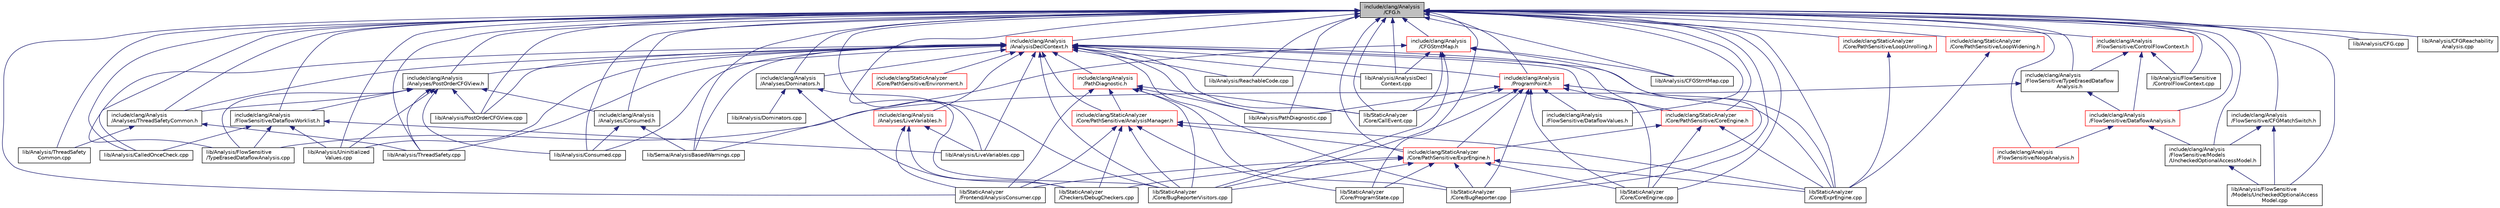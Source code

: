 digraph "include/clang/Analysis/CFG.h"
{
 // LATEX_PDF_SIZE
  bgcolor="transparent";
  edge [fontname="Helvetica",fontsize="10",labelfontname="Helvetica",labelfontsize="10"];
  node [fontname="Helvetica",fontsize="10",shape=record];
  Node1 [label="include/clang/Analysis\l/CFG.h",height=0.2,width=0.4,color="black", fillcolor="grey75", style="filled", fontcolor="black",tooltip=" "];
  Node1 -> Node2 [dir="back",color="midnightblue",fontsize="10",style="solid",fontname="Helvetica"];
  Node2 [label="include/clang/Analysis\l/Analyses/Consumed.h",height=0.2,width=0.4,color="black",URL="$Consumed_8h.html",tooltip=" "];
  Node2 -> Node3 [dir="back",color="midnightblue",fontsize="10",style="solid",fontname="Helvetica"];
  Node3 [label="lib/Analysis/Consumed.cpp",height=0.2,width=0.4,color="black",URL="$Consumed_8cpp.html",tooltip=" "];
  Node2 -> Node4 [dir="back",color="midnightblue",fontsize="10",style="solid",fontname="Helvetica"];
  Node4 [label="lib/Sema/AnalysisBasedWarnings.cpp",height=0.2,width=0.4,color="black",URL="$AnalysisBasedWarnings_8cpp.html",tooltip=" "];
  Node1 -> Node5 [dir="back",color="midnightblue",fontsize="10",style="solid",fontname="Helvetica"];
  Node5 [label="include/clang/Analysis\l/Analyses/Dominators.h",height=0.2,width=0.4,color="black",URL="$Dominators_8h.html",tooltip=" "];
  Node5 -> Node6 [dir="back",color="midnightblue",fontsize="10",style="solid",fontname="Helvetica"];
  Node6 [label="lib/Analysis/Dominators.cpp",height=0.2,width=0.4,color="black",URL="$Dominators_8cpp.html",tooltip=" "];
  Node5 -> Node7 [dir="back",color="midnightblue",fontsize="10",style="solid",fontname="Helvetica"];
  Node7 [label="lib/StaticAnalyzer\l/Checkers/DebugCheckers.cpp",height=0.2,width=0.4,color="black",URL="$DebugCheckers_8cpp.html",tooltip=" "];
  Node5 -> Node8 [dir="back",color="midnightblue",fontsize="10",style="solid",fontname="Helvetica"];
  Node8 [label="lib/StaticAnalyzer\l/Core/BugReporterVisitors.cpp",height=0.2,width=0.4,color="black",URL="$BugReporterVisitors_8cpp.html",tooltip=" "];
  Node1 -> Node9 [dir="back",color="midnightblue",fontsize="10",style="solid",fontname="Helvetica"];
  Node9 [label="include/clang/Analysis\l/Analyses/PostOrderCFGView.h",height=0.2,width=0.4,color="black",URL="$PostOrderCFGView_8h.html",tooltip=" "];
  Node9 -> Node2 [dir="back",color="midnightblue",fontsize="10",style="solid",fontname="Helvetica"];
  Node9 -> Node10 [dir="back",color="midnightblue",fontsize="10",style="solid",fontname="Helvetica"];
  Node10 [label="include/clang/Analysis\l/Analyses/ThreadSafetyCommon.h",height=0.2,width=0.4,color="black",URL="$ThreadSafetyCommon_8h.html",tooltip=" "];
  Node10 -> Node11 [dir="back",color="midnightblue",fontsize="10",style="solid",fontname="Helvetica"];
  Node11 [label="lib/Analysis/ThreadSafety.cpp",height=0.2,width=0.4,color="black",URL="$ThreadSafety_8cpp.html",tooltip=" "];
  Node10 -> Node12 [dir="back",color="midnightblue",fontsize="10",style="solid",fontname="Helvetica"];
  Node12 [label="lib/Analysis/ThreadSafety\lCommon.cpp",height=0.2,width=0.4,color="black",URL="$ThreadSafetyCommon_8cpp.html",tooltip=" "];
  Node9 -> Node13 [dir="back",color="midnightblue",fontsize="10",style="solid",fontname="Helvetica"];
  Node13 [label="include/clang/Analysis\l/FlowSensitive/DataflowWorklist.h",height=0.2,width=0.4,color="black",URL="$DataflowWorklist_8h.html",tooltip=" "];
  Node13 -> Node14 [dir="back",color="midnightblue",fontsize="10",style="solid",fontname="Helvetica"];
  Node14 [label="lib/Analysis/CalledOnceCheck.cpp",height=0.2,width=0.4,color="black",URL="$CalledOnceCheck_8cpp.html",tooltip=" "];
  Node13 -> Node15 [dir="back",color="midnightblue",fontsize="10",style="solid",fontname="Helvetica"];
  Node15 [label="lib/Analysis/FlowSensitive\l/TypeErasedDataflowAnalysis.cpp",height=0.2,width=0.4,color="black",URL="$TypeErasedDataflowAnalysis_8cpp.html",tooltip=" "];
  Node13 -> Node16 [dir="back",color="midnightblue",fontsize="10",style="solid",fontname="Helvetica"];
  Node16 [label="lib/Analysis/LiveVariables.cpp",height=0.2,width=0.4,color="black",URL="$LiveVariables_8cpp.html",tooltip=" "];
  Node13 -> Node17 [dir="back",color="midnightblue",fontsize="10",style="solid",fontname="Helvetica"];
  Node17 [label="lib/Analysis/Uninitialized\lValues.cpp",height=0.2,width=0.4,color="black",URL="$UninitializedValues_8cpp.html",tooltip=" "];
  Node9 -> Node3 [dir="back",color="midnightblue",fontsize="10",style="solid",fontname="Helvetica"];
  Node9 -> Node15 [dir="back",color="midnightblue",fontsize="10",style="solid",fontname="Helvetica"];
  Node9 -> Node18 [dir="back",color="midnightblue",fontsize="10",style="solid",fontname="Helvetica"];
  Node18 [label="lib/Analysis/PostOrderCFGView.cpp",height=0.2,width=0.4,color="black",URL="$PostOrderCFGView_8cpp.html",tooltip=" "];
  Node9 -> Node11 [dir="back",color="midnightblue",fontsize="10",style="solid",fontname="Helvetica"];
  Node9 -> Node17 [dir="back",color="midnightblue",fontsize="10",style="solid",fontname="Helvetica"];
  Node1 -> Node10 [dir="back",color="midnightblue",fontsize="10",style="solid",fontname="Helvetica"];
  Node1 -> Node19 [dir="back",color="midnightblue",fontsize="10",style="solid",fontname="Helvetica"];
  Node19 [label="include/clang/Analysis\l/AnalysisDeclContext.h",height=0.2,width=0.4,color="red",URL="$AnalysisDeclContext_8h.html",tooltip=" "];
  Node19 -> Node5 [dir="back",color="midnightblue",fontsize="10",style="solid",fontname="Helvetica"];
  Node19 -> Node20 [dir="back",color="midnightblue",fontsize="10",style="solid",fontname="Helvetica"];
  Node20 [label="include/clang/Analysis\l/Analyses/LiveVariables.h",height=0.2,width=0.4,color="red",URL="$LiveVariables_8h.html",tooltip=" "];
  Node20 -> Node16 [dir="back",color="midnightblue",fontsize="10",style="solid",fontname="Helvetica"];
  Node20 -> Node7 [dir="back",color="midnightblue",fontsize="10",style="solid",fontname="Helvetica"];
  Node20 -> Node25 [dir="back",color="midnightblue",fontsize="10",style="solid",fontname="Helvetica"];
  Node25 [label="lib/StaticAnalyzer\l/Frontend/AnalysisConsumer.cpp",height=0.2,width=0.4,color="black",URL="$AnalysisConsumer_8cpp.html",tooltip=" "];
  Node19 -> Node9 [dir="back",color="midnightblue",fontsize="10",style="solid",fontname="Helvetica"];
  Node19 -> Node10 [dir="back",color="midnightblue",fontsize="10",style="solid",fontname="Helvetica"];
  Node19 -> Node26 [dir="back",color="midnightblue",fontsize="10",style="solid",fontname="Helvetica"];
  Node26 [label="include/clang/Analysis\l/PathDiagnostic.h",height=0.2,width=0.4,color="red",URL="$PathDiagnostic_8h.html",tooltip=" "];
  Node26 -> Node69 [dir="back",color="midnightblue",fontsize="10",style="solid",fontname="Helvetica"];
  Node69 [label="include/clang/StaticAnalyzer\l/Core/PathSensitive/AnalysisManager.h",height=0.2,width=0.4,color="red",URL="$AnalysisManager_8h.html",tooltip=" "];
  Node69 -> Node70 [dir="back",color="midnightblue",fontsize="10",style="solid",fontname="Helvetica"];
  Node70 [label="include/clang/StaticAnalyzer\l/Core/PathSensitive/ExprEngine.h",height=0.2,width=0.4,color="red",URL="$ExprEngine_8h.html",tooltip=" "];
  Node70 -> Node7 [dir="back",color="midnightblue",fontsize="10",style="solid",fontname="Helvetica"];
  Node70 -> Node201 [dir="back",color="midnightblue",fontsize="10",style="solid",fontname="Helvetica"];
  Node201 [label="lib/StaticAnalyzer\l/Core/BugReporter.cpp",height=0.2,width=0.4,color="black",URL="$BugReporter_8cpp.html",tooltip=" "];
  Node70 -> Node8 [dir="back",color="midnightblue",fontsize="10",style="solid",fontname="Helvetica"];
  Node70 -> Node202 [dir="back",color="midnightblue",fontsize="10",style="solid",fontname="Helvetica"];
  Node202 [label="lib/StaticAnalyzer\l/Core/CoreEngine.cpp",height=0.2,width=0.4,color="black",URL="$CoreEngine_8cpp.html",tooltip=" "];
  Node70 -> Node148 [dir="back",color="midnightblue",fontsize="10",style="solid",fontname="Helvetica"];
  Node148 [label="lib/StaticAnalyzer\l/Core/ExprEngine.cpp",height=0.2,width=0.4,color="black",URL="$ExprEngine_8cpp.html",tooltip=" "];
  Node70 -> Node152 [dir="back",color="midnightblue",fontsize="10",style="solid",fontname="Helvetica"];
  Node152 [label="lib/StaticAnalyzer\l/Core/ProgramState.cpp",height=0.2,width=0.4,color="black",URL="$ProgramState_8cpp.html",tooltip=" "];
  Node70 -> Node25 [dir="back",color="midnightblue",fontsize="10",style="solid",fontname="Helvetica"];
  Node69 -> Node7 [dir="back",color="midnightblue",fontsize="10",style="solid",fontname="Helvetica"];
  Node69 -> Node8 [dir="back",color="midnightblue",fontsize="10",style="solid",fontname="Helvetica"];
  Node69 -> Node148 [dir="back",color="midnightblue",fontsize="10",style="solid",fontname="Helvetica"];
  Node69 -> Node152 [dir="back",color="midnightblue",fontsize="10",style="solid",fontname="Helvetica"];
  Node69 -> Node25 [dir="back",color="midnightblue",fontsize="10",style="solid",fontname="Helvetica"];
  Node26 -> Node242 [dir="back",color="midnightblue",fontsize="10",style="solid",fontname="Helvetica"];
  Node242 [label="lib/Analysis/PathDiagnostic.cpp",height=0.2,width=0.4,color="black",URL="$PathDiagnostic_8cpp.html",tooltip=" "];
  Node26 -> Node201 [dir="back",color="midnightblue",fontsize="10",style="solid",fontname="Helvetica"];
  Node26 -> Node8 [dir="back",color="midnightblue",fontsize="10",style="solid",fontname="Helvetica"];
  Node26 -> Node102 [dir="back",color="midnightblue",fontsize="10",style="solid",fontname="Helvetica"];
  Node102 [label="lib/StaticAnalyzer\l/Core/CallEvent.cpp",height=0.2,width=0.4,color="black",URL="$CallEvent_8cpp.html",tooltip=" "];
  Node26 -> Node25 [dir="back",color="midnightblue",fontsize="10",style="solid",fontname="Helvetica"];
  Node19 -> Node243 [dir="back",color="midnightblue",fontsize="10",style="solid",fontname="Helvetica"];
  Node243 [label="include/clang/Analysis\l/ProgramPoint.h",height=0.2,width=0.4,color="red",URL="$ProgramPoint_8h.html",tooltip=" "];
  Node243 -> Node244 [dir="back",color="midnightblue",fontsize="10",style="solid",fontname="Helvetica"];
  Node244 [label="include/clang/Analysis\l/FlowSensitive/DataflowValues.h",height=0.2,width=0.4,color="black",URL="$DataflowValues_8h.html",tooltip=" "];
  Node243 -> Node227 [dir="back",color="midnightblue",fontsize="10",style="solid",fontname="Helvetica"];
  Node227 [label="include/clang/StaticAnalyzer\l/Core/PathSensitive/CoreEngine.h",height=0.2,width=0.4,color="red",URL="$CoreEngine_8h.html",tooltip=" "];
  Node227 -> Node70 [dir="back",color="midnightblue",fontsize="10",style="solid",fontname="Helvetica"];
  Node227 -> Node202 [dir="back",color="midnightblue",fontsize="10",style="solid",fontname="Helvetica"];
  Node227 -> Node148 [dir="back",color="midnightblue",fontsize="10",style="solid",fontname="Helvetica"];
  Node243 -> Node70 [dir="back",color="midnightblue",fontsize="10",style="solid",fontname="Helvetica"];
  Node243 -> Node242 [dir="back",color="midnightblue",fontsize="10",style="solid",fontname="Helvetica"];
  Node243 -> Node201 [dir="back",color="midnightblue",fontsize="10",style="solid",fontname="Helvetica"];
  Node243 -> Node8 [dir="back",color="midnightblue",fontsize="10",style="solid",fontname="Helvetica"];
  Node243 -> Node102 [dir="back",color="midnightblue",fontsize="10",style="solid",fontname="Helvetica"];
  Node243 -> Node202 [dir="back",color="midnightblue",fontsize="10",style="solid",fontname="Helvetica"];
  Node243 -> Node148 [dir="back",color="midnightblue",fontsize="10",style="solid",fontname="Helvetica"];
  Node19 -> Node69 [dir="back",color="midnightblue",fontsize="10",style="solid",fontname="Helvetica"];
  Node19 -> Node227 [dir="back",color="midnightblue",fontsize="10",style="solid",fontname="Helvetica"];
  Node19 -> Node260 [dir="back",color="midnightblue",fontsize="10",style="solid",fontname="Helvetica"];
  Node260 [label="include/clang/StaticAnalyzer\l/Core/PathSensitive/Environment.h",height=0.2,width=0.4,color="red",URL="$Environment_8h.html",tooltip=" "];
  Node19 -> Node288 [dir="back",color="midnightblue",fontsize="10",style="solid",fontname="Helvetica"];
  Node288 [label="lib/Analysis/AnalysisDecl\lContext.cpp",height=0.2,width=0.4,color="black",URL="$AnalysisDeclContext_8cpp.html",tooltip=" "];
  Node19 -> Node14 [dir="back",color="midnightblue",fontsize="10",style="solid",fontname="Helvetica"];
  Node19 -> Node3 [dir="back",color="midnightblue",fontsize="10",style="solid",fontname="Helvetica"];
  Node19 -> Node16 [dir="back",color="midnightblue",fontsize="10",style="solid",fontname="Helvetica"];
  Node19 -> Node242 [dir="back",color="midnightblue",fontsize="10",style="solid",fontname="Helvetica"];
  Node19 -> Node18 [dir="back",color="midnightblue",fontsize="10",style="solid",fontname="Helvetica"];
  Node19 -> Node289 [dir="back",color="midnightblue",fontsize="10",style="solid",fontname="Helvetica"];
  Node289 [label="lib/Analysis/ReachableCode.cpp",height=0.2,width=0.4,color="black",URL="$ReachableCode_8cpp.html",tooltip=" "];
  Node19 -> Node11 [dir="back",color="midnightblue",fontsize="10",style="solid",fontname="Helvetica"];
  Node19 -> Node17 [dir="back",color="midnightblue",fontsize="10",style="solid",fontname="Helvetica"];
  Node19 -> Node4 [dir="back",color="midnightblue",fontsize="10",style="solid",fontname="Helvetica"];
  Node19 -> Node201 [dir="back",color="midnightblue",fontsize="10",style="solid",fontname="Helvetica"];
  Node19 -> Node8 [dir="back",color="midnightblue",fontsize="10",style="solid",fontname="Helvetica"];
  Node19 -> Node102 [dir="back",color="midnightblue",fontsize="10",style="solid",fontname="Helvetica"];
  Node19 -> Node202 [dir="back",color="midnightblue",fontsize="10",style="solid",fontname="Helvetica"];
  Node19 -> Node148 [dir="back",color="midnightblue",fontsize="10",style="solid",fontname="Helvetica"];
  Node1 -> Node291 [dir="back",color="midnightblue",fontsize="10",style="solid",fontname="Helvetica"];
  Node291 [label="include/clang/Analysis\l/CFGStmtMap.h",height=0.2,width=0.4,color="red",URL="$CFGStmtMap_8h.html",tooltip=" "];
  Node291 -> Node288 [dir="back",color="midnightblue",fontsize="10",style="solid",fontname="Helvetica"];
  Node291 -> Node292 [dir="back",color="midnightblue",fontsize="10",style="solid",fontname="Helvetica"];
  Node292 [label="lib/Analysis/CFGStmtMap.cpp",height=0.2,width=0.4,color="black",URL="$CFGStmtMap_8cpp.html",tooltip=" "];
  Node291 -> Node4 [dir="back",color="midnightblue",fontsize="10",style="solid",fontname="Helvetica"];
  Node291 -> Node201 [dir="back",color="midnightblue",fontsize="10",style="solid",fontname="Helvetica"];
  Node291 -> Node8 [dir="back",color="midnightblue",fontsize="10",style="solid",fontname="Helvetica"];
  Node291 -> Node102 [dir="back",color="midnightblue",fontsize="10",style="solid",fontname="Helvetica"];
  Node1 -> Node293 [dir="back",color="midnightblue",fontsize="10",style="solid",fontname="Helvetica"];
  Node293 [label="include/clang/Analysis\l/FlowSensitive/CFGMatchSwitch.h",height=0.2,width=0.4,color="black",URL="$CFGMatchSwitch_8h.html",tooltip=" "];
  Node293 -> Node294 [dir="back",color="midnightblue",fontsize="10",style="solid",fontname="Helvetica"];
  Node294 [label="include/clang/Analysis\l/FlowSensitive/Models\l/UncheckedOptionalAccessModel.h",height=0.2,width=0.4,color="black",URL="$UncheckedOptionalAccessModel_8h.html",tooltip=" "];
  Node294 -> Node295 [dir="back",color="midnightblue",fontsize="10",style="solid",fontname="Helvetica"];
  Node295 [label="lib/Analysis/FlowSensitive\l/Models/UncheckedOptionalAccess\lModel.cpp",height=0.2,width=0.4,color="black",URL="$UncheckedOptionalAccessModel_8cpp.html",tooltip=" "];
  Node293 -> Node295 [dir="back",color="midnightblue",fontsize="10",style="solid",fontname="Helvetica"];
  Node1 -> Node296 [dir="back",color="midnightblue",fontsize="10",style="solid",fontname="Helvetica"];
  Node296 [label="include/clang/Analysis\l/FlowSensitive/ControlFlowContext.h",height=0.2,width=0.4,color="red",URL="$ControlFlowContext_8h.html",tooltip=" "];
  Node296 -> Node297 [dir="back",color="midnightblue",fontsize="10",style="solid",fontname="Helvetica"];
  Node297 [label="include/clang/Analysis\l/FlowSensitive/DataflowAnalysis.h",height=0.2,width=0.4,color="red",URL="$DataflowAnalysis_8h.html",tooltip=" "];
  Node297 -> Node294 [dir="back",color="midnightblue",fontsize="10",style="solid",fontname="Helvetica"];
  Node297 -> Node301 [dir="back",color="midnightblue",fontsize="10",style="solid",fontname="Helvetica"];
  Node301 [label="include/clang/Analysis\l/FlowSensitive/NoopAnalysis.h",height=0.2,width=0.4,color="red",URL="$NoopAnalysis_8h.html",tooltip=" "];
  Node296 -> Node307 [dir="back",color="midnightblue",fontsize="10",style="solid",fontname="Helvetica"];
  Node307 [label="include/clang/Analysis\l/FlowSensitive/TypeErasedDataflow\lAnalysis.h",height=0.2,width=0.4,color="black",URL="$TypeErasedDataflowAnalysis_8h.html",tooltip=" "];
  Node307 -> Node297 [dir="back",color="midnightblue",fontsize="10",style="solid",fontname="Helvetica"];
  Node307 -> Node15 [dir="back",color="midnightblue",fontsize="10",style="solid",fontname="Helvetica"];
  Node296 -> Node310 [dir="back",color="midnightblue",fontsize="10",style="solid",fontname="Helvetica"];
  Node310 [label="lib/Analysis/FlowSensitive\l/ControlFlowContext.cpp",height=0.2,width=0.4,color="black",URL="$ControlFlowContext_8cpp.html",tooltip=" "];
  Node1 -> Node297 [dir="back",color="midnightblue",fontsize="10",style="solid",fontname="Helvetica"];
  Node1 -> Node244 [dir="back",color="midnightblue",fontsize="10",style="solid",fontname="Helvetica"];
  Node1 -> Node13 [dir="back",color="midnightblue",fontsize="10",style="solid",fontname="Helvetica"];
  Node1 -> Node294 [dir="back",color="midnightblue",fontsize="10",style="solid",fontname="Helvetica"];
  Node1 -> Node301 [dir="back",color="midnightblue",fontsize="10",style="solid",fontname="Helvetica"];
  Node1 -> Node307 [dir="back",color="midnightblue",fontsize="10",style="solid",fontname="Helvetica"];
  Node1 -> Node243 [dir="back",color="midnightblue",fontsize="10",style="solid",fontname="Helvetica"];
  Node1 -> Node227 [dir="back",color="midnightblue",fontsize="10",style="solid",fontname="Helvetica"];
  Node1 -> Node70 [dir="back",color="midnightblue",fontsize="10",style="solid",fontname="Helvetica"];
  Node1 -> Node255 [dir="back",color="midnightblue",fontsize="10",style="solid",fontname="Helvetica"];
  Node255 [label="include/clang/StaticAnalyzer\l/Core/PathSensitive/LoopUnrolling.h",height=0.2,width=0.4,color="red",URL="$LoopUnrolling_8h.html",tooltip=" "];
  Node255 -> Node148 [dir="back",color="midnightblue",fontsize="10",style="solid",fontname="Helvetica"];
  Node1 -> Node268 [dir="back",color="midnightblue",fontsize="10",style="solid",fontname="Helvetica"];
  Node268 [label="include/clang/StaticAnalyzer\l/Core/PathSensitive/LoopWidening.h",height=0.2,width=0.4,color="red",URL="$LoopWidening_8h.html",tooltip=" "];
  Node268 -> Node148 [dir="back",color="midnightblue",fontsize="10",style="solid",fontname="Helvetica"];
  Node1 -> Node288 [dir="back",color="midnightblue",fontsize="10",style="solid",fontname="Helvetica"];
  Node1 -> Node14 [dir="back",color="midnightblue",fontsize="10",style="solid",fontname="Helvetica"];
  Node1 -> Node311 [dir="back",color="midnightblue",fontsize="10",style="solid",fontname="Helvetica"];
  Node311 [label="lib/Analysis/CFG.cpp",height=0.2,width=0.4,color="black",URL="$CFG_8cpp.html",tooltip=" "];
  Node1 -> Node312 [dir="back",color="midnightblue",fontsize="10",style="solid",fontname="Helvetica"];
  Node312 [label="lib/Analysis/CFGReachability\lAnalysis.cpp",height=0.2,width=0.4,color="black",URL="$CFGReachabilityAnalysis_8cpp.html",tooltip=" "];
  Node1 -> Node292 [dir="back",color="midnightblue",fontsize="10",style="solid",fontname="Helvetica"];
  Node1 -> Node3 [dir="back",color="midnightblue",fontsize="10",style="solid",fontname="Helvetica"];
  Node1 -> Node310 [dir="back",color="midnightblue",fontsize="10",style="solid",fontname="Helvetica"];
  Node1 -> Node295 [dir="back",color="midnightblue",fontsize="10",style="solid",fontname="Helvetica"];
  Node1 -> Node15 [dir="back",color="midnightblue",fontsize="10",style="solid",fontname="Helvetica"];
  Node1 -> Node16 [dir="back",color="midnightblue",fontsize="10",style="solid",fontname="Helvetica"];
  Node1 -> Node242 [dir="back",color="midnightblue",fontsize="10",style="solid",fontname="Helvetica"];
  Node1 -> Node18 [dir="back",color="midnightblue",fontsize="10",style="solid",fontname="Helvetica"];
  Node1 -> Node289 [dir="back",color="midnightblue",fontsize="10",style="solid",fontname="Helvetica"];
  Node1 -> Node11 [dir="back",color="midnightblue",fontsize="10",style="solid",fontname="Helvetica"];
  Node1 -> Node12 [dir="back",color="midnightblue",fontsize="10",style="solid",fontname="Helvetica"];
  Node1 -> Node17 [dir="back",color="midnightblue",fontsize="10",style="solid",fontname="Helvetica"];
  Node1 -> Node4 [dir="back",color="midnightblue",fontsize="10",style="solid",fontname="Helvetica"];
  Node1 -> Node201 [dir="back",color="midnightblue",fontsize="10",style="solid",fontname="Helvetica"];
  Node1 -> Node8 [dir="back",color="midnightblue",fontsize="10",style="solid",fontname="Helvetica"];
  Node1 -> Node102 [dir="back",color="midnightblue",fontsize="10",style="solid",fontname="Helvetica"];
  Node1 -> Node202 [dir="back",color="midnightblue",fontsize="10",style="solid",fontname="Helvetica"];
  Node1 -> Node148 [dir="back",color="midnightblue",fontsize="10",style="solid",fontname="Helvetica"];
  Node1 -> Node152 [dir="back",color="midnightblue",fontsize="10",style="solid",fontname="Helvetica"];
  Node1 -> Node25 [dir="back",color="midnightblue",fontsize="10",style="solid",fontname="Helvetica"];
}

